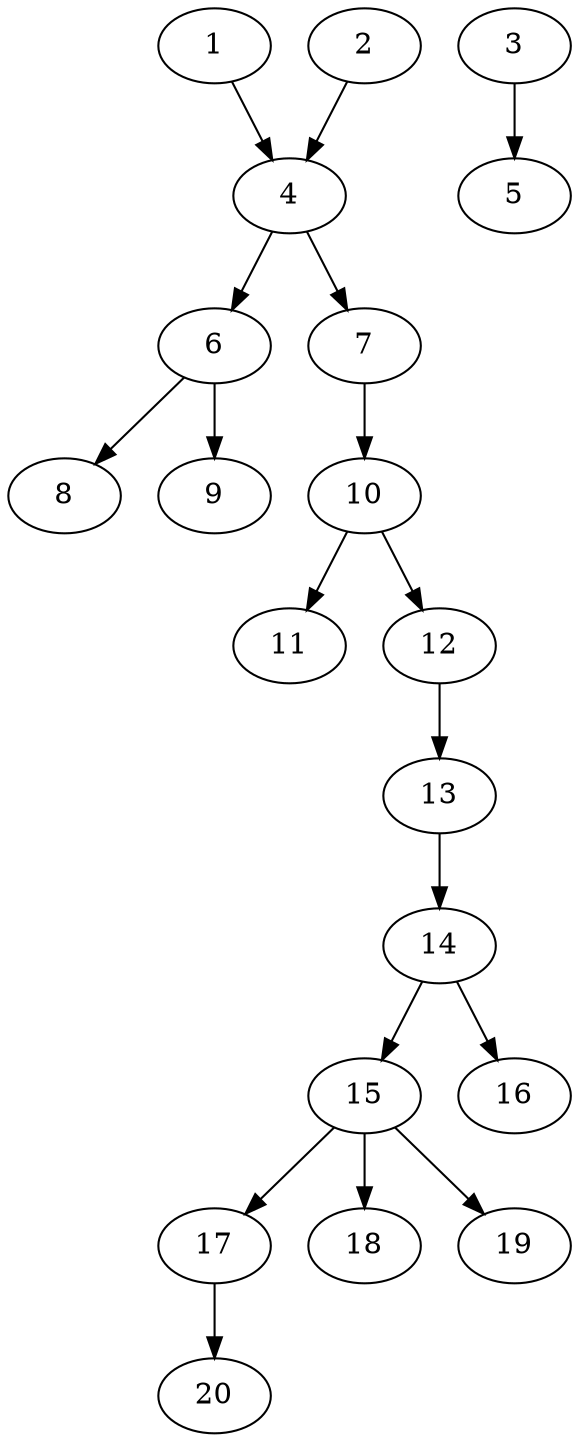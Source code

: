 // DAG automatically generated by daggen at Sat Jul 27 15:35:20 2019
// ./daggen --dot -n 20 --ccr 0.3 --fat 0.4 --regular 0.5 --density 0.5 --mindata 5242880 --maxdata 52428800 
digraph G {
  1 [size="56098133", alpha="0.16", expect_size="16829440"] 
  1 -> 4 [size ="16829440"]
  2 [size="132522667", alpha="0.03", expect_size="39756800"] 
  2 -> 4 [size ="39756800"]
  3 [size="149435733", alpha="0.02", expect_size="44830720"] 
  3 -> 5 [size ="44830720"]
  4 [size="145213440", alpha="0.15", expect_size="43564032"] 
  4 -> 6 [size ="43564032"]
  4 -> 7 [size ="43564032"]
  5 [size="156351147", alpha="0.07", expect_size="46905344"] 
  6 [size="40345600", alpha="0.10", expect_size="12103680"] 
  6 -> 8 [size ="12103680"]
  6 -> 9 [size ="12103680"]
  7 [size="131300693", alpha="0.06", expect_size="39390208"] 
  7 -> 10 [size ="39390208"]
  8 [size="92730027", alpha="0.12", expect_size="27819008"] 
  9 [size="29846187", alpha="0.16", expect_size="8953856"] 
  10 [size="45615787", alpha="0.11", expect_size="13684736"] 
  10 -> 11 [size ="13684736"]
  10 -> 12 [size ="13684736"]
  11 [size="161303893", alpha="0.09", expect_size="48391168"] 
  12 [size="126149973", alpha="0.19", expect_size="37844992"] 
  12 -> 13 [size ="37844992"]
  13 [size="153064107", alpha="0.13", expect_size="45919232"] 
  13 -> 14 [size ="45919232"]
  14 [size="170134187", alpha="0.01", expect_size="51040256"] 
  14 -> 15 [size ="51040256"]
  14 -> 16 [size ="51040256"]
  15 [size="130959360", alpha="0.10", expect_size="39287808"] 
  15 -> 17 [size ="39287808"]
  15 -> 18 [size ="39287808"]
  15 -> 19 [size ="39287808"]
  16 [size="29050880", alpha="0.10", expect_size="8715264"] 
  17 [size="107219627", alpha="0.03", expect_size="32165888"] 
  17 -> 20 [size ="32165888"]
  18 [size="156006400", alpha="0.03", expect_size="46801920"] 
  19 [size="96965973", alpha="0.13", expect_size="29089792"] 
  20 [size="63020373", alpha="0.09", expect_size="18906112"] 
}
